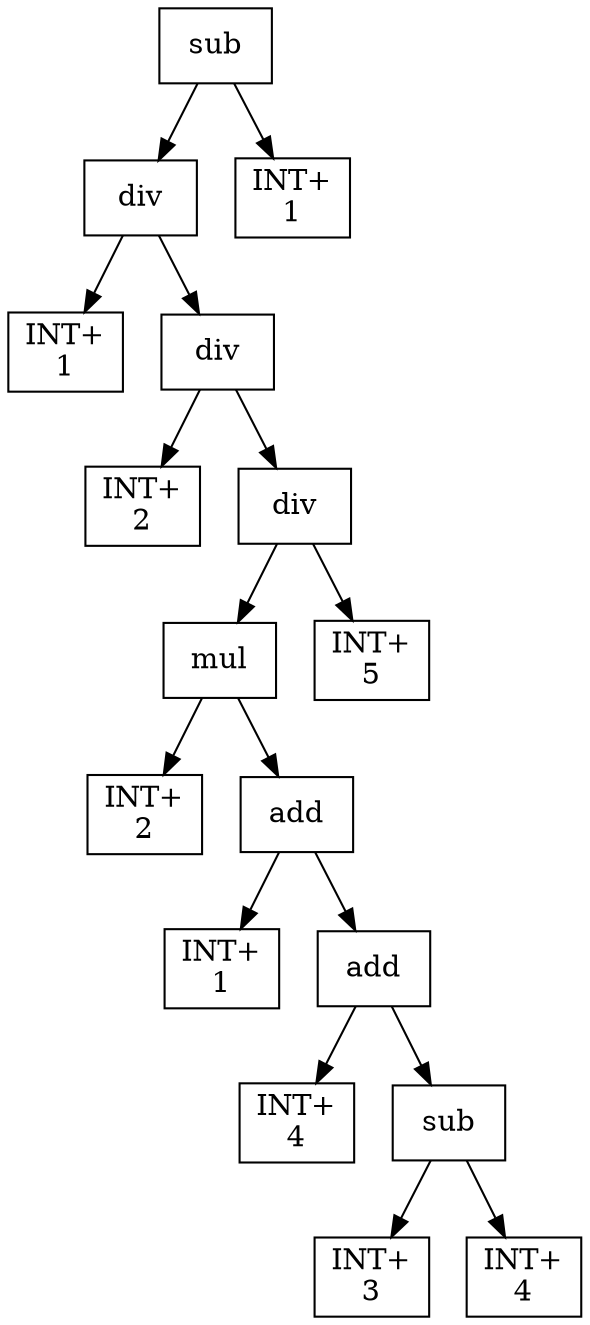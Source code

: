digraph expr {
  node [shape=box];
  n1 [label="sub"];
  n2 [label="div"];
  n3 [label="INT+\n1"];
  n4 [label="div"];
  n5 [label="INT+\n2"];
  n6 [label="div"];
  n7 [label="mul"];
  n8 [label="INT+\n2"];
  n9 [label="add"];
  n10 [label="INT+\n1"];
  n11 [label="add"];
  n12 [label="INT+\n4"];
  n13 [label="sub"];
  n14 [label="INT+\n3"];
  n15 [label="INT+\n4"];
  n13 -> n14;
  n13 -> n15;
  n11 -> n12;
  n11 -> n13;
  n9 -> n10;
  n9 -> n11;
  n7 -> n8;
  n7 -> n9;
  n16 [label="INT+\n5"];
  n6 -> n7;
  n6 -> n16;
  n4 -> n5;
  n4 -> n6;
  n2 -> n3;
  n2 -> n4;
  n17 [label="INT+\n1"];
  n1 -> n2;
  n1 -> n17;
}